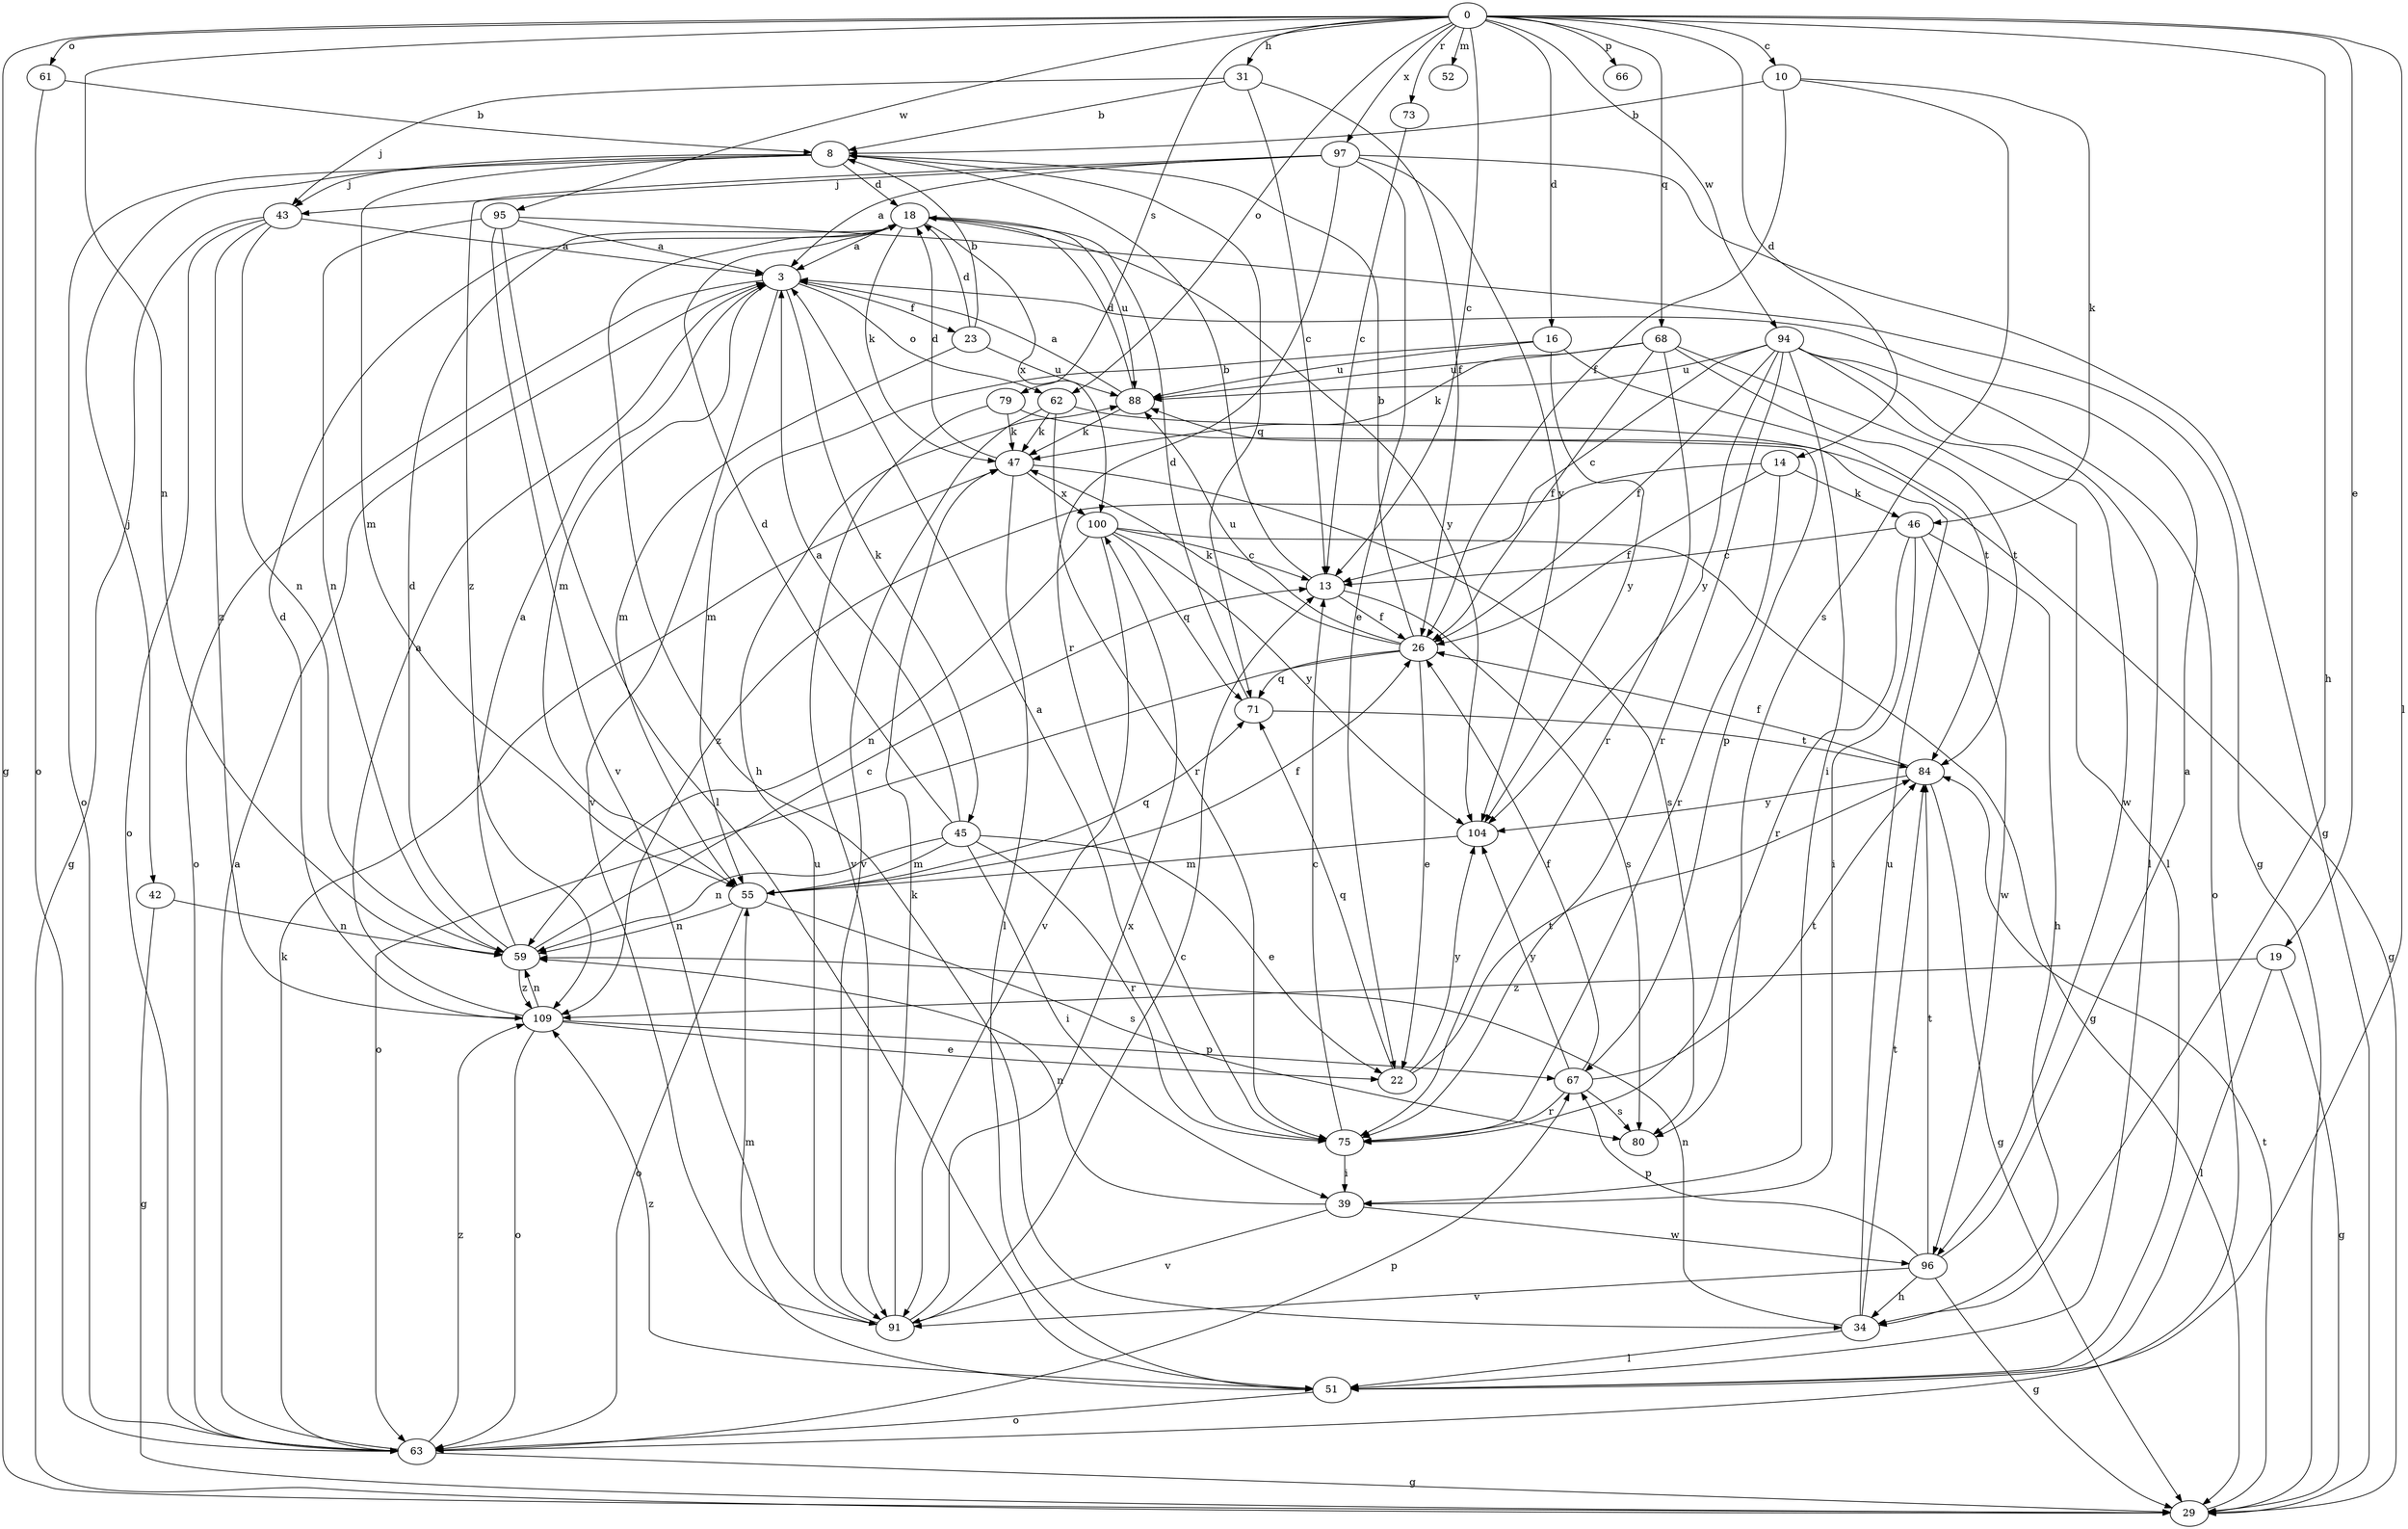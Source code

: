 strict digraph  {
0;
3;
8;
10;
13;
14;
16;
18;
19;
22;
23;
26;
29;
31;
34;
39;
42;
43;
45;
46;
47;
51;
52;
55;
59;
61;
62;
63;
66;
67;
68;
71;
73;
75;
79;
80;
84;
88;
91;
94;
95;
96;
97;
100;
104;
109;
0 -> 10  [label=c];
0 -> 13  [label=c];
0 -> 14  [label=d];
0 -> 16  [label=d];
0 -> 19  [label=e];
0 -> 29  [label=g];
0 -> 31  [label=h];
0 -> 34  [label=h];
0 -> 51  [label=l];
0 -> 52  [label=m];
0 -> 59  [label=n];
0 -> 61  [label=o];
0 -> 62  [label=o];
0 -> 66  [label=p];
0 -> 68  [label=q];
0 -> 73  [label=r];
0 -> 79  [label=s];
0 -> 94  [label=w];
0 -> 95  [label=w];
0 -> 97  [label=x];
3 -> 23  [label=f];
3 -> 45  [label=k];
3 -> 55  [label=m];
3 -> 62  [label=o];
3 -> 63  [label=o];
3 -> 91  [label=v];
8 -> 18  [label=d];
8 -> 42  [label=j];
8 -> 43  [label=j];
8 -> 55  [label=m];
8 -> 63  [label=o];
8 -> 71  [label=q];
10 -> 8  [label=b];
10 -> 26  [label=f];
10 -> 46  [label=k];
10 -> 80  [label=s];
13 -> 8  [label=b];
13 -> 26  [label=f];
13 -> 80  [label=s];
14 -> 26  [label=f];
14 -> 46  [label=k];
14 -> 75  [label=r];
14 -> 109  [label=z];
16 -> 55  [label=m];
16 -> 84  [label=t];
16 -> 88  [label=u];
16 -> 104  [label=y];
18 -> 3  [label=a];
18 -> 34  [label=h];
18 -> 47  [label=k];
18 -> 88  [label=u];
18 -> 100  [label=x];
18 -> 104  [label=y];
19 -> 29  [label=g];
19 -> 51  [label=l];
19 -> 109  [label=z];
22 -> 71  [label=q];
22 -> 84  [label=t];
22 -> 104  [label=y];
23 -> 8  [label=b];
23 -> 18  [label=d];
23 -> 55  [label=m];
23 -> 88  [label=u];
26 -> 8  [label=b];
26 -> 22  [label=e];
26 -> 47  [label=k];
26 -> 63  [label=o];
26 -> 71  [label=q];
26 -> 88  [label=u];
29 -> 84  [label=t];
31 -> 8  [label=b];
31 -> 13  [label=c];
31 -> 26  [label=f];
31 -> 43  [label=j];
34 -> 51  [label=l];
34 -> 59  [label=n];
34 -> 84  [label=t];
34 -> 88  [label=u];
39 -> 59  [label=n];
39 -> 91  [label=v];
39 -> 96  [label=w];
42 -> 29  [label=g];
42 -> 59  [label=n];
43 -> 3  [label=a];
43 -> 29  [label=g];
43 -> 59  [label=n];
43 -> 63  [label=o];
43 -> 109  [label=z];
45 -> 3  [label=a];
45 -> 18  [label=d];
45 -> 22  [label=e];
45 -> 39  [label=i];
45 -> 55  [label=m];
45 -> 59  [label=n];
45 -> 75  [label=r];
46 -> 13  [label=c];
46 -> 34  [label=h];
46 -> 39  [label=i];
46 -> 75  [label=r];
46 -> 96  [label=w];
47 -> 18  [label=d];
47 -> 51  [label=l];
47 -> 80  [label=s];
47 -> 100  [label=x];
51 -> 55  [label=m];
51 -> 63  [label=o];
51 -> 109  [label=z];
55 -> 26  [label=f];
55 -> 59  [label=n];
55 -> 63  [label=o];
55 -> 71  [label=q];
55 -> 80  [label=s];
59 -> 3  [label=a];
59 -> 13  [label=c];
59 -> 18  [label=d];
59 -> 109  [label=z];
61 -> 8  [label=b];
61 -> 63  [label=o];
62 -> 29  [label=g];
62 -> 47  [label=k];
62 -> 75  [label=r];
62 -> 91  [label=v];
63 -> 3  [label=a];
63 -> 29  [label=g];
63 -> 47  [label=k];
63 -> 67  [label=p];
63 -> 109  [label=z];
67 -> 26  [label=f];
67 -> 75  [label=r];
67 -> 80  [label=s];
67 -> 84  [label=t];
67 -> 104  [label=y];
68 -> 26  [label=f];
68 -> 47  [label=k];
68 -> 51  [label=l];
68 -> 75  [label=r];
68 -> 84  [label=t];
68 -> 88  [label=u];
71 -> 18  [label=d];
71 -> 84  [label=t];
73 -> 13  [label=c];
75 -> 3  [label=a];
75 -> 13  [label=c];
75 -> 39  [label=i];
79 -> 47  [label=k];
79 -> 67  [label=p];
79 -> 91  [label=v];
84 -> 26  [label=f];
84 -> 29  [label=g];
84 -> 104  [label=y];
88 -> 3  [label=a];
88 -> 18  [label=d];
88 -> 47  [label=k];
91 -> 13  [label=c];
91 -> 47  [label=k];
91 -> 88  [label=u];
91 -> 100  [label=x];
94 -> 13  [label=c];
94 -> 26  [label=f];
94 -> 39  [label=i];
94 -> 51  [label=l];
94 -> 63  [label=o];
94 -> 75  [label=r];
94 -> 88  [label=u];
94 -> 96  [label=w];
94 -> 104  [label=y];
95 -> 3  [label=a];
95 -> 29  [label=g];
95 -> 51  [label=l];
95 -> 59  [label=n];
95 -> 91  [label=v];
96 -> 3  [label=a];
96 -> 29  [label=g];
96 -> 34  [label=h];
96 -> 67  [label=p];
96 -> 84  [label=t];
96 -> 91  [label=v];
97 -> 3  [label=a];
97 -> 22  [label=e];
97 -> 29  [label=g];
97 -> 43  [label=j];
97 -> 75  [label=r];
97 -> 104  [label=y];
97 -> 109  [label=z];
100 -> 13  [label=c];
100 -> 29  [label=g];
100 -> 59  [label=n];
100 -> 71  [label=q];
100 -> 91  [label=v];
100 -> 104  [label=y];
104 -> 55  [label=m];
109 -> 3  [label=a];
109 -> 18  [label=d];
109 -> 22  [label=e];
109 -> 59  [label=n];
109 -> 63  [label=o];
109 -> 67  [label=p];
}
